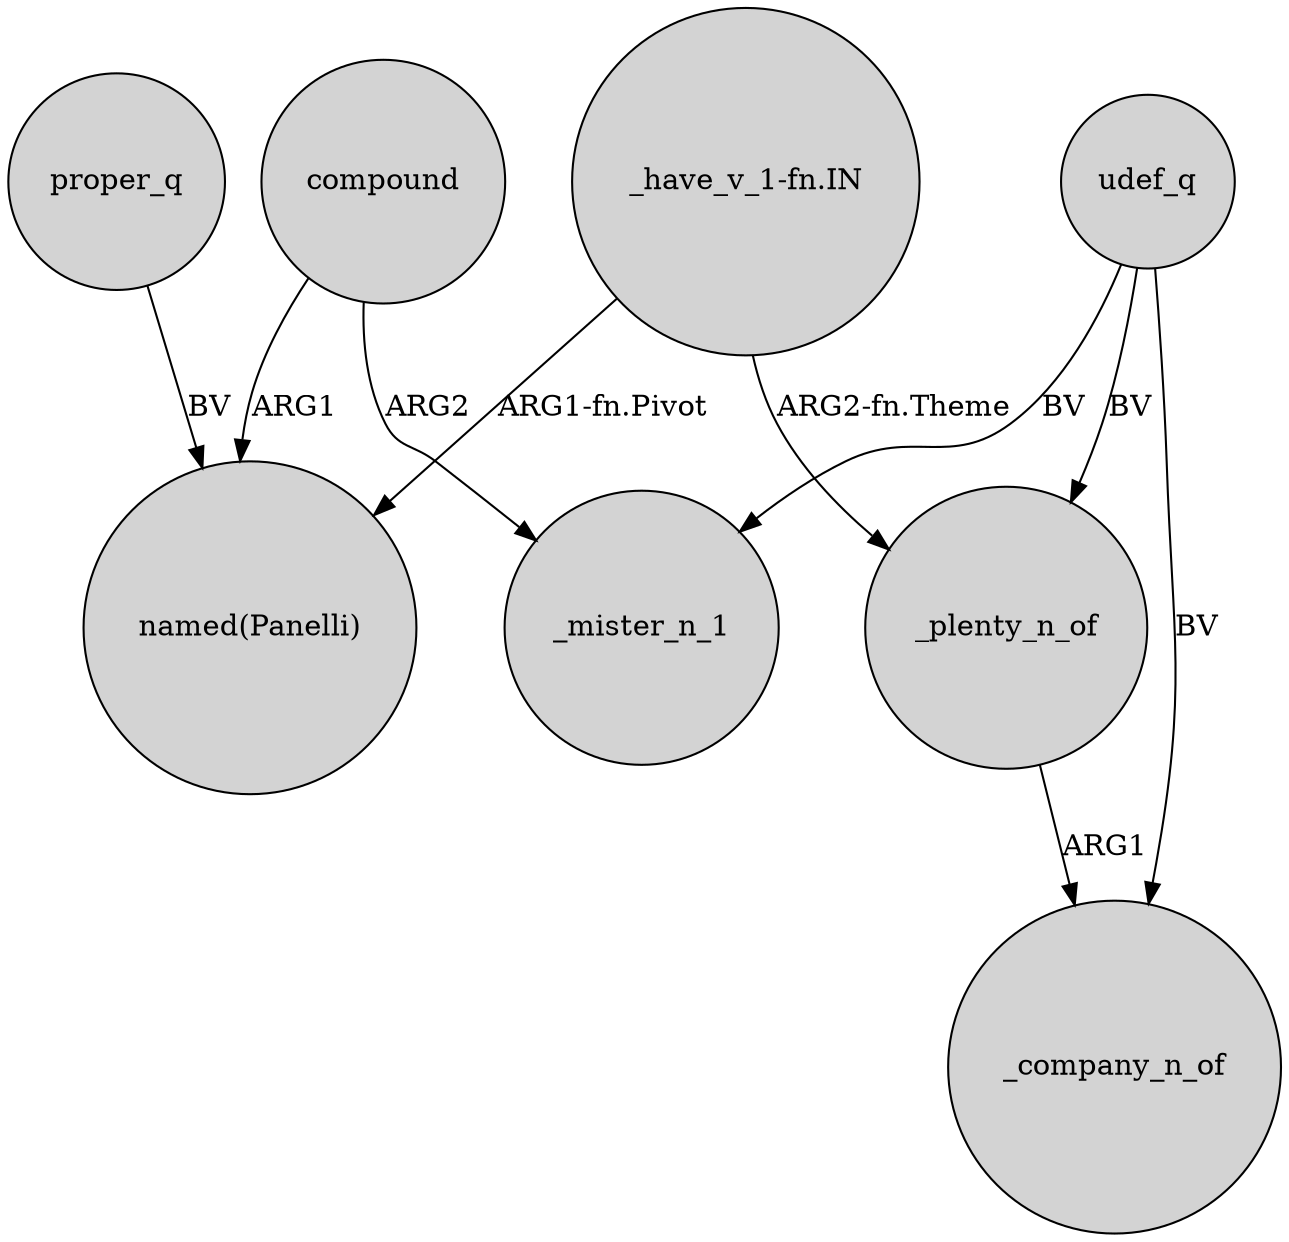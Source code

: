 digraph {
	node [shape=circle style=filled]
	compound -> "named(Panelli)" [label=ARG1]
	proper_q -> "named(Panelli)" [label=BV]
	udef_q -> _mister_n_1 [label=BV]
	"_have_v_1-fn.IN" -> _plenty_n_of [label="ARG2-fn.Theme"]
	udef_q -> _plenty_n_of [label=BV]
	"_have_v_1-fn.IN" -> "named(Panelli)" [label="ARG1-fn.Pivot"]
	udef_q -> _company_n_of [label=BV]
	_plenty_n_of -> _company_n_of [label=ARG1]
	compound -> _mister_n_1 [label=ARG2]
}
